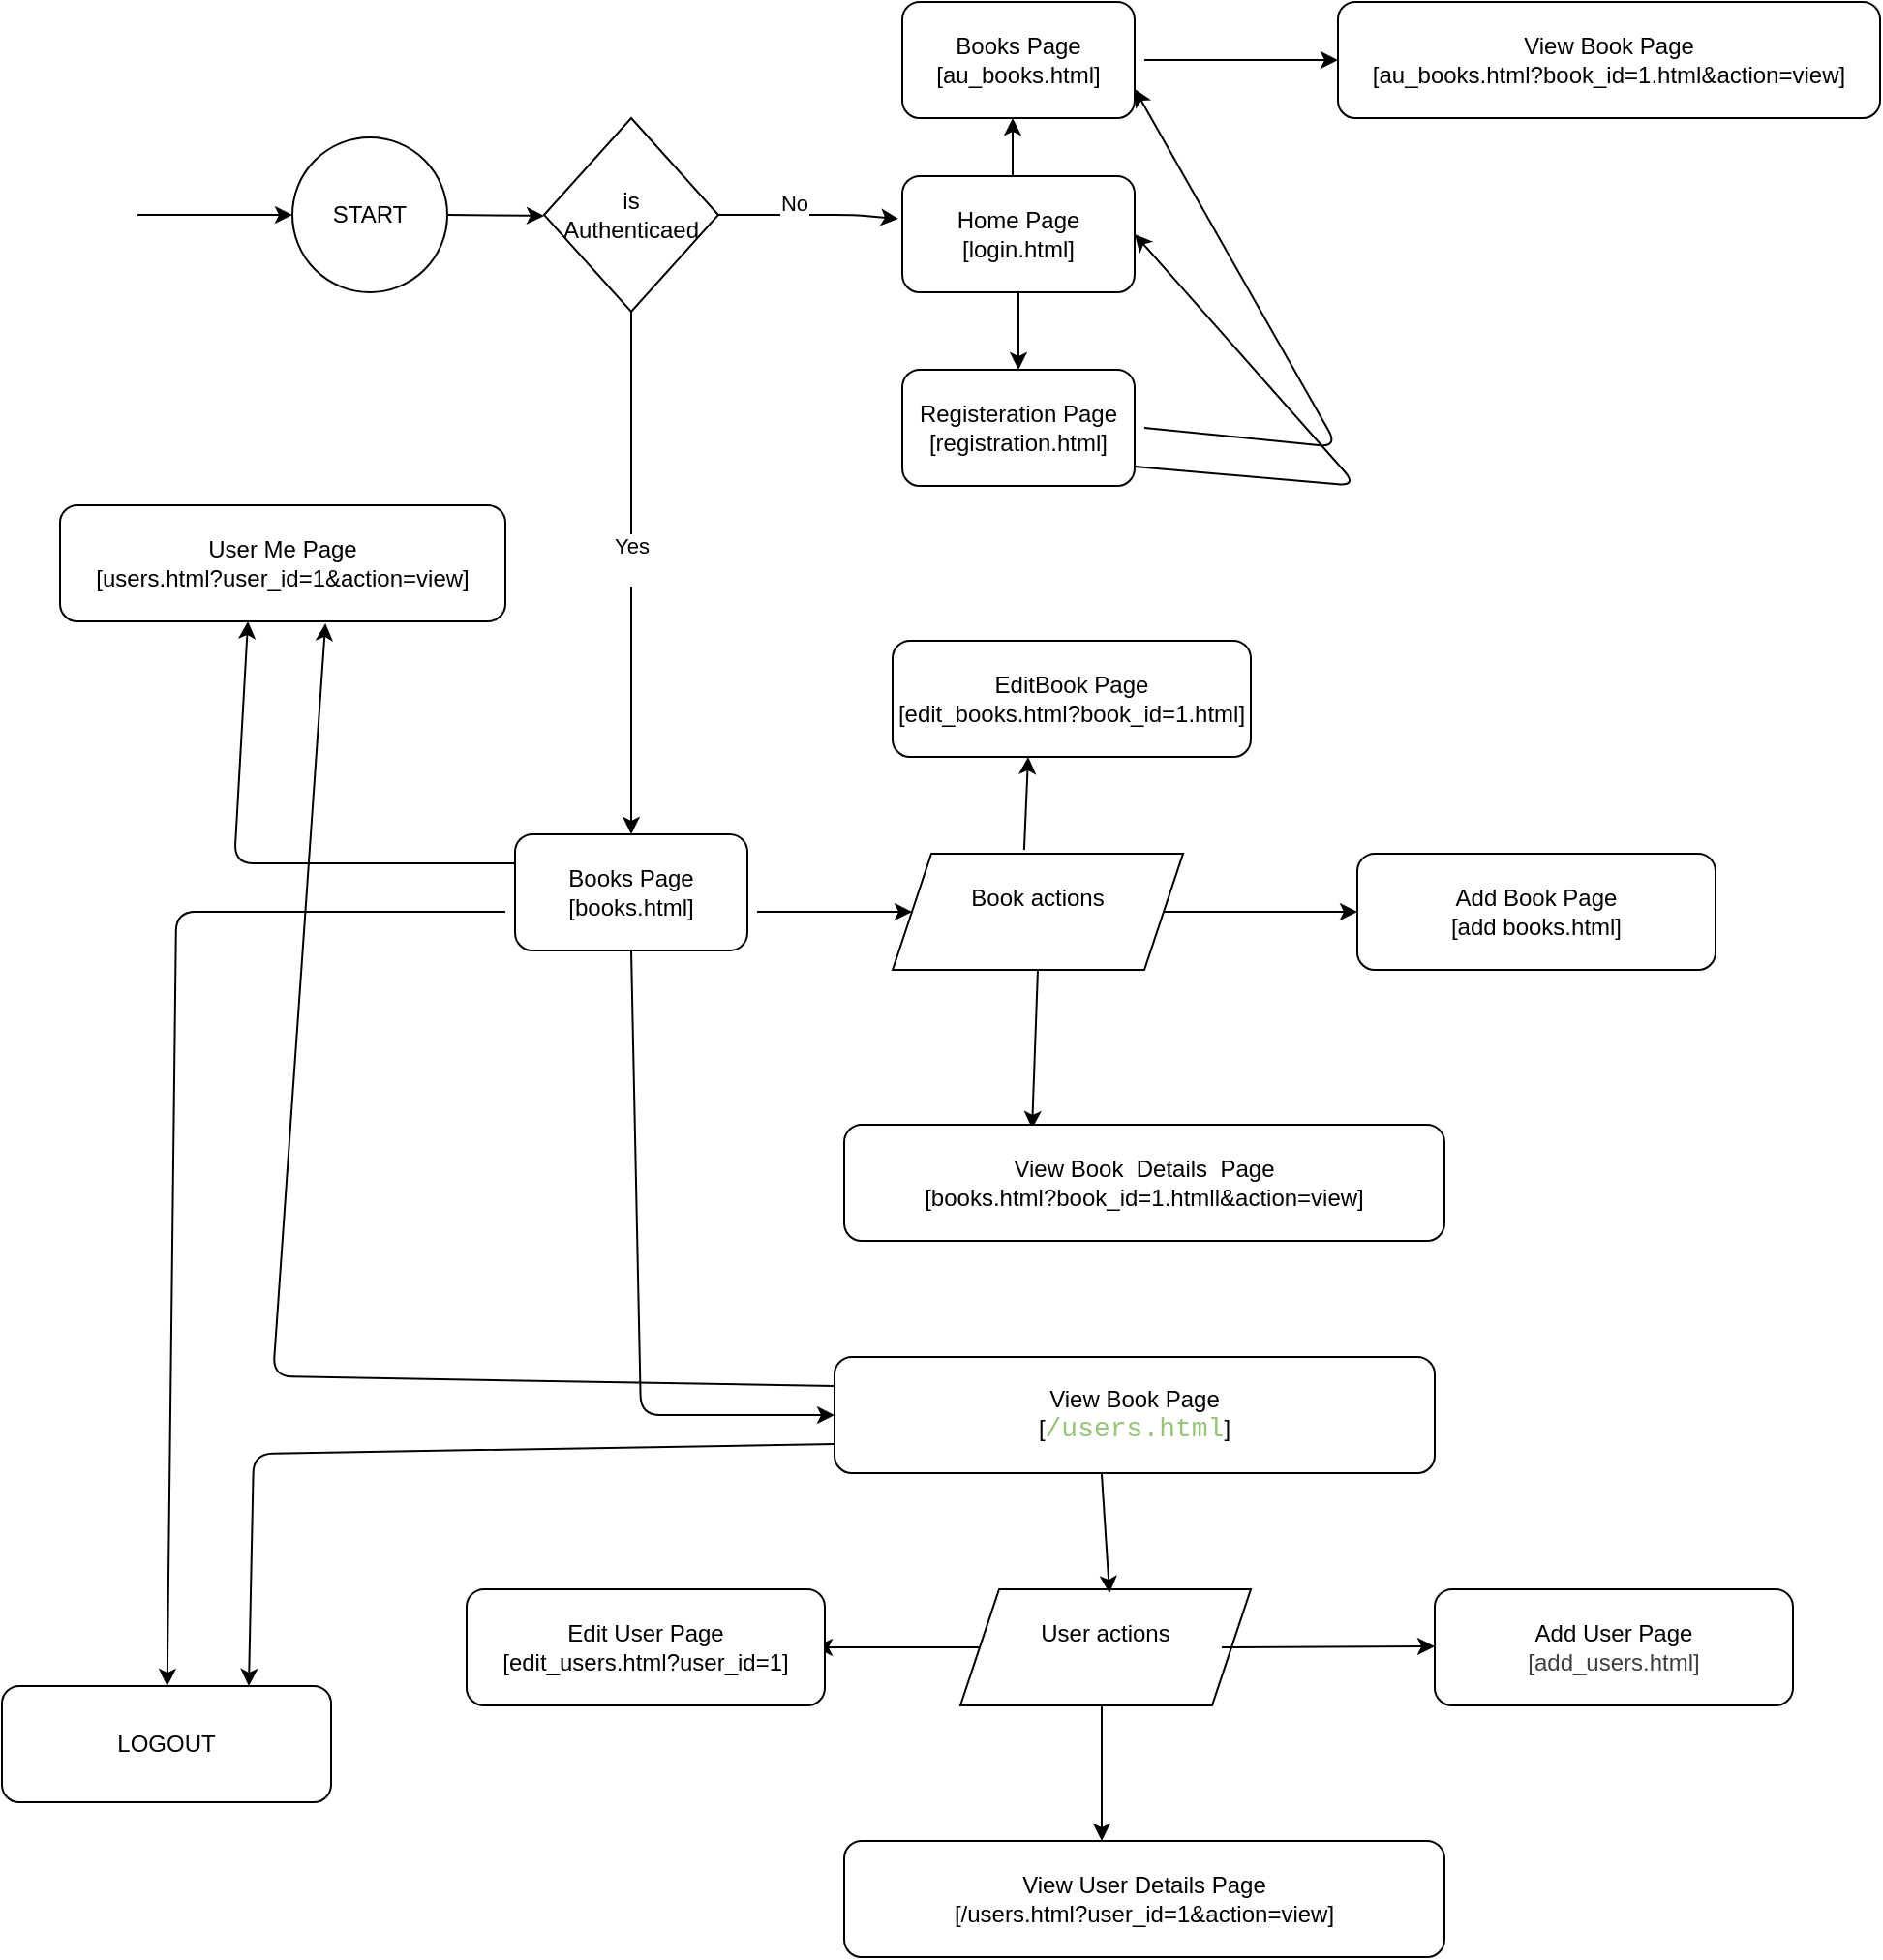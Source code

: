 <mxfile>
    <diagram id="b3igqSFxMLXiCUb5HBlg" name="Page-1">
        <mxGraphModel dx="2333" dy="1139" grid="1" gridSize="10" guides="1" tooltips="1" connect="1" arrows="1" fold="1" page="1" pageScale="1" pageWidth="850" pageHeight="1100" math="0" shadow="0">
            <root>
                <mxCell id="0"/>
                <mxCell id="1" parent="0"/>
                <mxCell id="2" value="" style="endArrow=classic;html=1;" edge="1" parent="1">
                    <mxGeometry width="50" height="50" relative="1" as="geometry">
                        <mxPoint x="60" y="120" as="sourcePoint"/>
                        <mxPoint x="140" y="120" as="targetPoint"/>
                    </mxGeometry>
                </mxCell>
                <mxCell id="5" value="START" style="ellipse;whiteSpace=wrap;html=1;aspect=fixed;" vertex="1" parent="1">
                    <mxGeometry x="140" y="80" width="80" height="80" as="geometry"/>
                </mxCell>
                <mxCell id="6" value="" style="endArrow=classic;html=1;" edge="1" parent="1">
                    <mxGeometry width="50" height="50" relative="1" as="geometry">
                        <mxPoint x="220" y="120" as="sourcePoint"/>
                        <mxPoint x="270" y="120.5" as="targetPoint"/>
                    </mxGeometry>
                </mxCell>
                <mxCell id="7" value="Home Page&lt;div&gt;[login.html]&lt;/div&gt;" style="rounded=1;whiteSpace=wrap;html=1;" vertex="1" parent="1">
                    <mxGeometry x="455" y="100" width="120" height="60" as="geometry"/>
                </mxCell>
                <mxCell id="8" value="" style="endArrow=classic;html=1;" edge="1" parent="1">
                    <mxGeometry width="50" height="50" relative="1" as="geometry">
                        <mxPoint x="512" y="100" as="sourcePoint"/>
                        <mxPoint x="512" y="70" as="targetPoint"/>
                    </mxGeometry>
                </mxCell>
                <mxCell id="9" value="Books Page&lt;div&gt;[au_books.html]&lt;/div&gt;" style="rounded=1;whiteSpace=wrap;html=1;" vertex="1" parent="1">
                    <mxGeometry x="455" y="10" width="120" height="60" as="geometry"/>
                </mxCell>
                <mxCell id="10" value="Registeration Page&lt;div&gt;[registration.html]&lt;/div&gt;" style="rounded=1;whiteSpace=wrap;html=1;" vertex="1" parent="1">
                    <mxGeometry x="455" y="200" width="120" height="60" as="geometry"/>
                </mxCell>
                <mxCell id="12" value="" style="endArrow=classic;html=1;entryX=0.5;entryY=0;entryDx=0;entryDy=0;exitX=0.5;exitY=1;exitDx=0;exitDy=0;" edge="1" parent="1" source="7" target="10">
                    <mxGeometry width="50" height="50" relative="1" as="geometry">
                        <mxPoint x="510" y="180" as="sourcePoint"/>
                        <mxPoint x="560" y="130" as="targetPoint"/>
                    </mxGeometry>
                </mxCell>
                <mxCell id="15" value="is&lt;div&gt;Authenticaed&lt;/div&gt;" style="rhombus;whiteSpace=wrap;html=1;" vertex="1" parent="1">
                    <mxGeometry x="270" y="70" width="90" height="100" as="geometry"/>
                </mxCell>
                <mxCell id="18" value="" style="endArrow=classic;html=1;exitX=1;exitY=0.5;exitDx=0;exitDy=0;entryX=-0.017;entryY=0.367;entryDx=0;entryDy=0;entryPerimeter=0;" edge="1" parent="1" source="15" target="7">
                    <mxGeometry width="50" height="50" relative="1" as="geometry">
                        <mxPoint x="380" y="239.5" as="sourcePoint"/>
                        <mxPoint x="450" y="150" as="targetPoint"/>
                        <Array as="points">
                            <mxPoint x="430" y="120"/>
                        </Array>
                    </mxGeometry>
                </mxCell>
                <mxCell id="21" value="No&lt;div&gt;&lt;br&gt;&lt;/div&gt;" style="edgeLabel;html=1;align=center;verticalAlign=middle;resizable=0;points=[];" vertex="1" connectable="0" parent="18">
                    <mxGeometry x="-0.16" y="-1" relative="1" as="geometry">
                        <mxPoint as="offset"/>
                    </mxGeometry>
                </mxCell>
                <mxCell id="22" value="" style="endArrow=classic;html=1;exitX=0.5;exitY=1;exitDx=0;exitDy=0;entryX=0.5;entryY=0;entryDx=0;entryDy=0;" edge="1" parent="1" source="15" target="24">
                    <mxGeometry width="50" height="50" relative="1" as="geometry">
                        <mxPoint x="500" y="430" as="sourcePoint"/>
                        <mxPoint x="315" y="440" as="targetPoint"/>
                    </mxGeometry>
                </mxCell>
                <mxCell id="23" value="Yes&lt;div&gt;&lt;br&gt;&lt;/div&gt;" style="edgeLabel;html=1;align=center;verticalAlign=middle;resizable=0;points=[];" vertex="1" connectable="0" parent="22">
                    <mxGeometry x="-0.053" relative="1" as="geometry">
                        <mxPoint as="offset"/>
                    </mxGeometry>
                </mxCell>
                <mxCell id="24" value="Books Page&lt;div&gt;[books.html]&lt;/div&gt;" style="rounded=1;whiteSpace=wrap;html=1;" vertex="1" parent="1">
                    <mxGeometry x="255" y="440" width="120" height="60" as="geometry"/>
                </mxCell>
                <mxCell id="25" value="" style="endArrow=classic;html=1;" edge="1" parent="1" target="26">
                    <mxGeometry width="50" height="50" relative="1" as="geometry">
                        <mxPoint x="380" y="480" as="sourcePoint"/>
                        <mxPoint x="470" y="470" as="targetPoint"/>
                    </mxGeometry>
                </mxCell>
                <mxCell id="26" value="Book actions&lt;div&gt;&lt;br&gt;&lt;/div&gt;" style="shape=parallelogram;perimeter=parallelogramPerimeter;whiteSpace=wrap;html=1;fixedSize=1;" vertex="1" parent="1">
                    <mxGeometry x="450" y="450" width="150" height="60" as="geometry"/>
                </mxCell>
                <mxCell id="27" value="" style="endArrow=classic;html=1;exitX=1;exitY=0.5;exitDx=0;exitDy=0;entryX=0;entryY=0.5;entryDx=0;entryDy=0;" edge="1" parent="1" source="26" target="30">
                    <mxGeometry width="50" height="50" relative="1" as="geometry">
                        <mxPoint x="610" y="489.5" as="sourcePoint"/>
                        <mxPoint x="690" y="489.5" as="targetPoint"/>
                    </mxGeometry>
                </mxCell>
                <mxCell id="28" value="" style="endArrow=classic;html=1;exitX=0.453;exitY=-0.033;exitDx=0;exitDy=0;exitPerimeter=0;" edge="1" parent="1" source="26">
                    <mxGeometry width="50" height="50" relative="1" as="geometry">
                        <mxPoint x="630" y="370" as="sourcePoint"/>
                        <mxPoint x="520" y="400" as="targetPoint"/>
                    </mxGeometry>
                </mxCell>
                <mxCell id="29" value="&lt;div&gt;&lt;span style=&quot;color: rgb(0, 0, 0);&quot;&gt;EditBook Page&lt;/span&gt;&lt;/div&gt;&lt;div&gt;[edit_books.html?book_id=1.html]&lt;/div&gt;" style="rounded=1;whiteSpace=wrap;html=1;" vertex="1" parent="1">
                    <mxGeometry x="450" y="340" width="185" height="60" as="geometry"/>
                </mxCell>
                <mxCell id="30" value="Add Book Page&lt;div&gt;[add books.html]&lt;/div&gt;" style="rounded=1;whiteSpace=wrap;html=1;" vertex="1" parent="1">
                    <mxGeometry x="690" y="450" width="185" height="60" as="geometry"/>
                </mxCell>
                <mxCell id="31" value="" style="endArrow=classic;html=1;exitX=0.5;exitY=1;exitDx=0;exitDy=0;entryX=0.313;entryY=0.033;entryDx=0;entryDy=0;entryPerimeter=0;" edge="1" parent="1" source="26" target="32">
                    <mxGeometry width="50" height="50" relative="1" as="geometry">
                        <mxPoint x="573" y="520" as="sourcePoint"/>
                        <mxPoint x="540" y="580" as="targetPoint"/>
                    </mxGeometry>
                </mxCell>
                <mxCell id="32" value="View Book&amp;nbsp;&lt;span style=&quot;color: rgb(0, 0, 0);&quot;&gt;&amp;nbsp;Details&amp;nbsp;&lt;/span&gt;&amp;nbsp;Page&lt;div&gt;[books.html?book_id=1.htmll&amp;amp;action=view]&lt;/div&gt;" style="rounded=1;whiteSpace=wrap;html=1;" vertex="1" parent="1">
                    <mxGeometry x="425" y="590" width="310" height="60" as="geometry"/>
                </mxCell>
                <mxCell id="33" value="" style="endArrow=classic;html=1;" edge="1" parent="1">
                    <mxGeometry width="50" height="50" relative="1" as="geometry">
                        <mxPoint x="580" y="40" as="sourcePoint"/>
                        <mxPoint x="680" y="40" as="targetPoint"/>
                    </mxGeometry>
                </mxCell>
                <mxCell id="34" value="View Book Page&lt;div&gt;[au_books.html?book_id=1.html&amp;amp;action=view]&lt;/div&gt;" style="rounded=1;whiteSpace=wrap;html=1;" vertex="1" parent="1">
                    <mxGeometry x="680" y="10" width="280" height="60" as="geometry"/>
                </mxCell>
                <mxCell id="37" value="" style="endArrow=classic;html=1;exitX=0.5;exitY=1;exitDx=0;exitDy=0;entryX=0;entryY=0.5;entryDx=0;entryDy=0;" edge="1" parent="1" source="24" target="38">
                    <mxGeometry width="50" height="50" relative="1" as="geometry">
                        <mxPoint x="320" y="510" as="sourcePoint"/>
                        <mxPoint x="320" y="770" as="targetPoint"/>
                        <Array as="points">
                            <mxPoint x="320" y="740"/>
                        </Array>
                    </mxGeometry>
                </mxCell>
                <mxCell id="38" value="View Book Page&lt;div&gt;[&lt;span style=&quot;background-color: transparent;&quot;&gt;&lt;font face=&quot;Consolas, Courier New, monospace&quot; color=&quot;#98c379&quot;&gt;&lt;span style=&quot;font-size: 14px; white-space: pre;&quot;&gt;/users.html&lt;/span&gt;&lt;/font&gt;]&lt;/span&gt;&lt;br&gt;&lt;/div&gt;" style="rounded=1;whiteSpace=wrap;html=1;" vertex="1" parent="1">
                    <mxGeometry x="420" y="710" width="310" height="60" as="geometry"/>
                </mxCell>
                <mxCell id="39" value="User actions&lt;div&gt;&lt;br&gt;&lt;/div&gt;" style="shape=parallelogram;perimeter=parallelogramPerimeter;whiteSpace=wrap;html=1;fixedSize=1;" vertex="1" parent="1">
                    <mxGeometry x="485" y="830" width="150" height="60" as="geometry"/>
                </mxCell>
                <mxCell id="40" value="" style="endArrow=classic;html=1;entryX=0.313;entryY=0.033;entryDx=0;entryDy=0;entryPerimeter=0;exitX=0.445;exitY=1;exitDx=0;exitDy=0;exitPerimeter=0;" edge="1" parent="1" source="38">
                    <mxGeometry width="50" height="50" relative="1" as="geometry">
                        <mxPoint x="560" y="780" as="sourcePoint"/>
                        <mxPoint x="562" y="832" as="targetPoint"/>
                    </mxGeometry>
                </mxCell>
                <mxCell id="42" value="" style="endArrow=classic;html=1;entryX=0;entryY=0.5;entryDx=0;entryDy=0;" edge="1" parent="1">
                    <mxGeometry width="50" height="50" relative="1" as="geometry">
                        <mxPoint x="620" y="860" as="sourcePoint"/>
                        <mxPoint x="730" y="859.5" as="targetPoint"/>
                    </mxGeometry>
                </mxCell>
                <mxCell id="43" value="" style="endArrow=classic;html=1;exitX=0;exitY=0.5;exitDx=0;exitDy=0;" edge="1" parent="1" source="39">
                    <mxGeometry width="50" height="50" relative="1" as="geometry">
                        <mxPoint x="350" y="830" as="sourcePoint"/>
                        <mxPoint x="410" y="860" as="targetPoint"/>
                    </mxGeometry>
                </mxCell>
                <mxCell id="44" value="Add User Page&lt;div&gt;&lt;span style=&quot;color: rgb(63, 63, 63);&quot;&gt;[add_users.html]&lt;/span&gt;&lt;/div&gt;" style="rounded=1;whiteSpace=wrap;html=1;" vertex="1" parent="1">
                    <mxGeometry x="730" y="830" width="185" height="60" as="geometry"/>
                </mxCell>
                <mxCell id="45" value="Edit User Page&lt;div&gt;[edit_users.html?user_id=1]&lt;/div&gt;" style="rounded=1;whiteSpace=wrap;html=1;" vertex="1" parent="1">
                    <mxGeometry x="230" y="830" width="185" height="60" as="geometry"/>
                </mxCell>
                <mxCell id="46" value="" style="endArrow=classic;html=1;exitX=0.445;exitY=1;exitDx=0;exitDy=0;exitPerimeter=0;" edge="1" parent="1">
                    <mxGeometry width="50" height="50" relative="1" as="geometry">
                        <mxPoint x="558" y="890" as="sourcePoint"/>
                        <mxPoint x="558" y="960" as="targetPoint"/>
                    </mxGeometry>
                </mxCell>
                <mxCell id="47" value="View User Details Page&lt;div&gt;[/users.html?user_id=1&amp;amp;action=view]&lt;/div&gt;" style="rounded=1;whiteSpace=wrap;html=1;" vertex="1" parent="1">
                    <mxGeometry x="425" y="960" width="310" height="60" as="geometry"/>
                </mxCell>
                <mxCell id="48" value="" style="endArrow=classic;html=1;" edge="1" parent="1" target="49">
                    <mxGeometry width="50" height="50" relative="1" as="geometry">
                        <mxPoint x="250" y="480" as="sourcePoint"/>
                        <mxPoint x="70" y="760" as="targetPoint"/>
                        <Array as="points">
                            <mxPoint x="80" y="480"/>
                        </Array>
                    </mxGeometry>
                </mxCell>
                <mxCell id="49" value="LOGOUT" style="rounded=1;whiteSpace=wrap;html=1;" vertex="1" parent="1">
                    <mxGeometry x="-10" y="880" width="170" height="60" as="geometry"/>
                </mxCell>
                <mxCell id="50" value="&lt;span style=&quot;color: rgb(0, 0, 0);&quot;&gt;User Me Page&lt;/span&gt;&lt;div&gt;[users.html?user_id=1&amp;amp;action=view]&lt;/div&gt;" style="rounded=1;whiteSpace=wrap;html=1;" vertex="1" parent="1">
                    <mxGeometry x="20" y="270" width="230" height="60" as="geometry"/>
                </mxCell>
                <mxCell id="51" value="" style="endArrow=classic;html=1;exitX=0;exitY=0.25;exitDx=0;exitDy=0;entryX=0.422;entryY=1;entryDx=0;entryDy=0;entryPerimeter=0;" edge="1" parent="1" source="24" target="50">
                    <mxGeometry width="50" height="50" relative="1" as="geometry">
                        <mxPoint x="240" y="590" as="sourcePoint"/>
                        <mxPoint x="290" y="540" as="targetPoint"/>
                        <Array as="points">
                            <mxPoint x="110" y="455"/>
                        </Array>
                    </mxGeometry>
                </mxCell>
                <mxCell id="52" value="" style="endArrow=classic;html=1;entryX=0.596;entryY=1.017;entryDx=0;entryDy=0;entryPerimeter=0;exitX=0;exitY=0.25;exitDx=0;exitDy=0;" edge="1" parent="1" source="38" target="50">
                    <mxGeometry width="50" height="50" relative="1" as="geometry">
                        <mxPoint x="410" y="730" as="sourcePoint"/>
                        <mxPoint x="160" y="340" as="targetPoint"/>
                        <Array as="points">
                            <mxPoint x="130" y="720"/>
                        </Array>
                    </mxGeometry>
                </mxCell>
                <mxCell id="53" value="" style="endArrow=classic;html=1;exitX=0;exitY=0.75;exitDx=0;exitDy=0;entryX=0.75;entryY=0;entryDx=0;entryDy=0;" edge="1" parent="1" source="38" target="49">
                    <mxGeometry width="50" height="50" relative="1" as="geometry">
                        <mxPoint x="240" y="590" as="sourcePoint"/>
                        <mxPoint x="100" y="755" as="targetPoint"/>
                        <Array as="points">
                            <mxPoint x="120" y="760"/>
                        </Array>
                    </mxGeometry>
                </mxCell>
                <mxCell id="54" value="" style="endArrow=classic;html=1;entryX=1;entryY=0.5;entryDx=0;entryDy=0;" edge="1" parent="1" target="7">
                    <mxGeometry width="50" height="50" relative="1" as="geometry">
                        <mxPoint x="575" y="250" as="sourcePoint"/>
                        <mxPoint x="580" y="130" as="targetPoint"/>
                        <Array as="points">
                            <mxPoint x="690" y="260"/>
                        </Array>
                    </mxGeometry>
                </mxCell>
                <mxCell id="55" value="" style="endArrow=classic;html=1;entryX=1;entryY=0.75;entryDx=0;entryDy=0;" edge="1" parent="1" target="9">
                    <mxGeometry width="50" height="50" relative="1" as="geometry">
                        <mxPoint x="580" y="230" as="sourcePoint"/>
                        <mxPoint x="570" y="110" as="targetPoint"/>
                        <Array as="points">
                            <mxPoint x="680" y="240"/>
                        </Array>
                    </mxGeometry>
                </mxCell>
            </root>
        </mxGraphModel>
    </diagram>
</mxfile>
